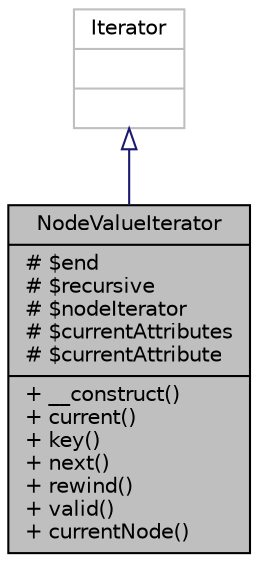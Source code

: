 digraph "NodeValueIterator"
{
  edge [fontname="Helvetica",fontsize="10",labelfontname="Helvetica",labelfontsize="10"];
  node [fontname="Helvetica",fontsize="10",shape=record];
  Node0 [label="{NodeValueIterator\n|# $end\l# $recursive\l# $nodeIterator\l# $currentAttributes\l# $currentAttribute\l|+ __construct()\l+ current()\l+ key()\l+ next()\l+ rewind()\l+ valid()\l+ currentNode()\l}",height=0.2,width=0.4,color="black", fillcolor="grey75", style="filled", fontcolor="black"];
  Node1 -> Node0 [dir="back",color="midnightblue",fontsize="10",style="solid",arrowtail="onormal",fontname="Helvetica"];
  Node1 [label="{Iterator\n||}",height=0.2,width=0.4,color="grey75", fillcolor="white", style="filled"];
}
